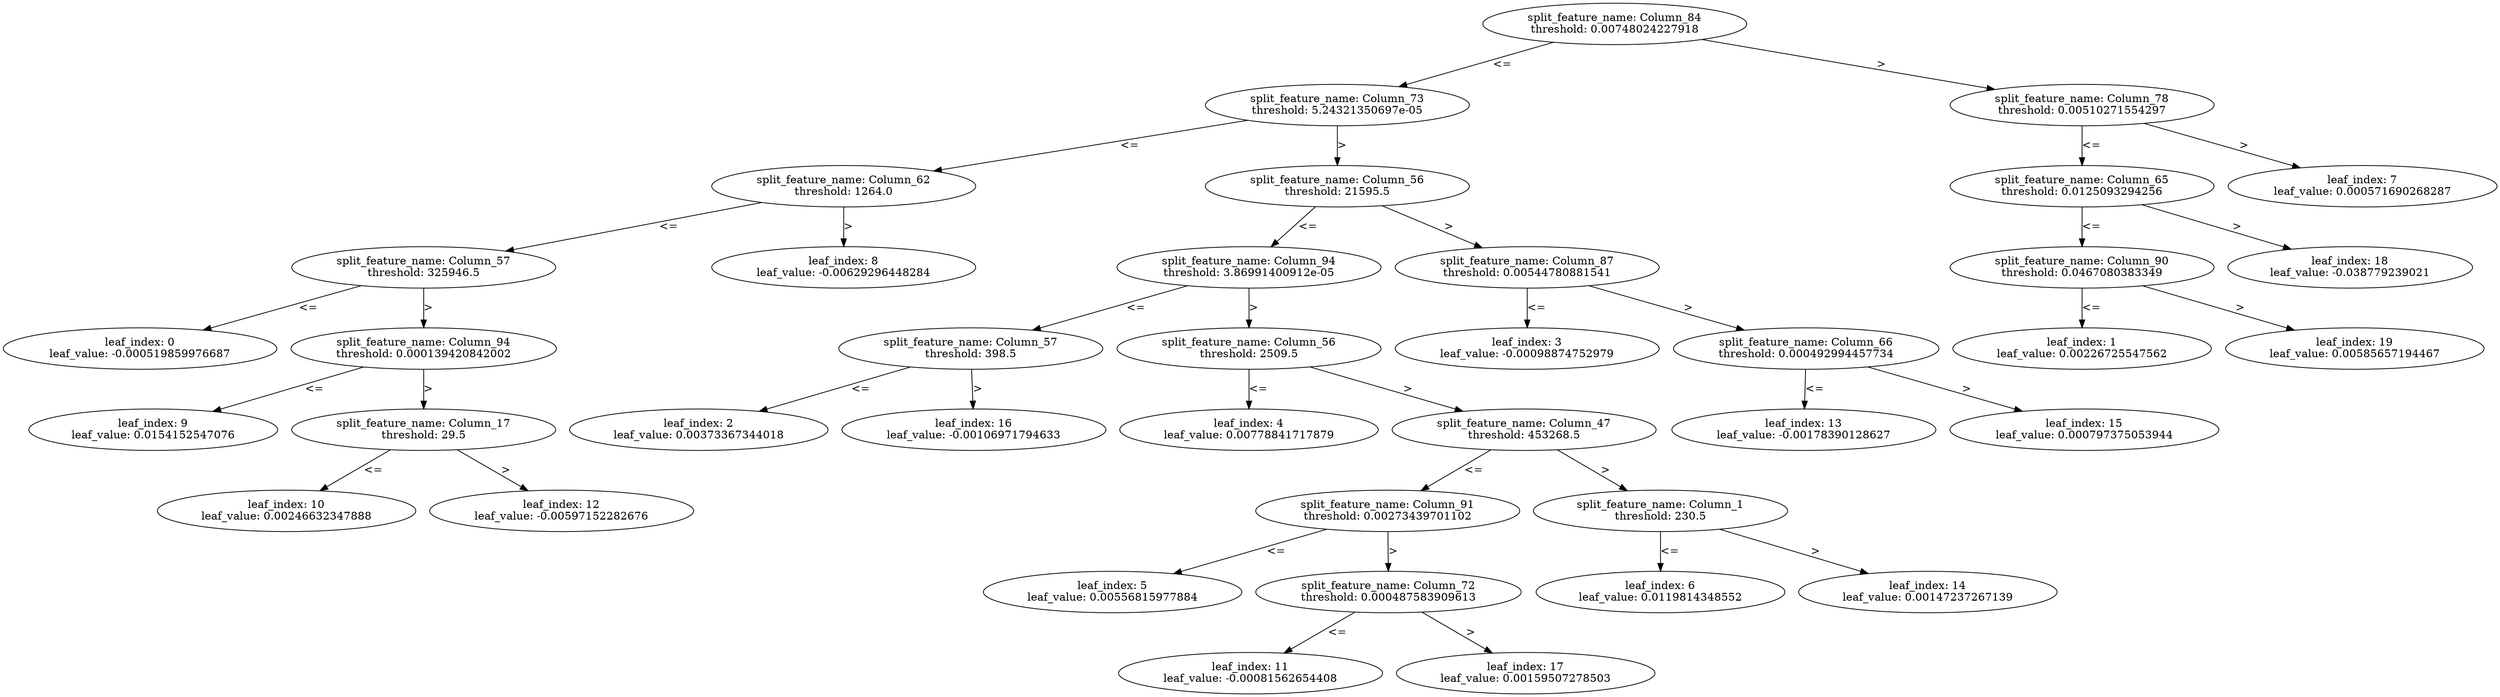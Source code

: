 digraph Tree91 {
	split0 [label="split_feature_name: Column_84\nthreshold: 0.00748024227918"]
	split1 [label="split_feature_name: Column_73\nthreshold: 5.24321350697e-05"]
	split7 [label="split_feature_name: Column_62\nthreshold: 1264.0"]
	split8 [label="split_feature_name: Column_57\nthreshold: 325946.5"]
	leaf0 [label="leaf_index: 0\nleaf_value: -0.000519859976687"]
	split8 -> leaf0 [label="<="]
	split9 [label="split_feature_name: Column_94\nthreshold: 0.000139420842002"]
	leaf9 [label="leaf_index: 9\nleaf_value: 0.0154152547076"]
	split9 -> leaf9 [label="<="]
	split11 [label="split_feature_name: Column_17\nthreshold: 29.5"]
	leaf10 [label="leaf_index: 10\nleaf_value: 0.00246632347888"]
	split11 -> leaf10 [label="<="]
	leaf12 [label="leaf_index: 12\nleaf_value: -0.00597152282676"]
	split11 -> leaf12 [label=">"]
	split9 -> split11 [label=">"]
	split8 -> split9 [label=">"]
	split7 -> split8 [label="<="]
	leaf8 [label="leaf_index: 8\nleaf_value: -0.00629296448284"]
	split7 -> leaf8 [label=">"]
	split1 -> split7 [label="<="]
	split2 [label="split_feature_name: Column_56\nthreshold: 21595.5"]
	split3 [label="split_feature_name: Column_94\nthreshold: 3.86991400912e-05"]
	split15 [label="split_feature_name: Column_57\nthreshold: 398.5"]
	leaf2 [label="leaf_index: 2\nleaf_value: 0.00373367344018"]
	split15 -> leaf2 [label="<="]
	leaf16 [label="leaf_index: 16\nleaf_value: -0.00106971794633"]
	split15 -> leaf16 [label=">"]
	split3 -> split15 [label="<="]
	split4 [label="split_feature_name: Column_56\nthreshold: 2509.5"]
	leaf4 [label="leaf_index: 4\nleaf_value: 0.00778841717879"]
	split4 -> leaf4 [label="<="]
	split5 [label="split_feature_name: Column_47\nthreshold: 453268.5"]
	split10 [label="split_feature_name: Column_91\nthreshold: 0.00273439701102"]
	leaf5 [label="leaf_index: 5\nleaf_value: 0.00556815977884"]
	split10 -> leaf5 [label="<="]
	split16 [label="split_feature_name: Column_72\nthreshold: 0.000487583909613"]
	leaf11 [label="leaf_index: 11\nleaf_value: -0.00081562654408"]
	split16 -> leaf11 [label="<="]
	leaf17 [label="leaf_index: 17\nleaf_value: 0.00159507278503"]
	split16 -> leaf17 [label=">"]
	split10 -> split16 [label=">"]
	split5 -> split10 [label="<="]
	split13 [label="split_feature_name: Column_1\nthreshold: 230.5"]
	leaf6 [label="leaf_index: 6\nleaf_value: 0.0119814348552"]
	split13 -> leaf6 [label="<="]
	leaf14 [label="leaf_index: 14\nleaf_value: 0.00147237267139"]
	split13 -> leaf14 [label=">"]
	split5 -> split13 [label=">"]
	split4 -> split5 [label=">"]
	split3 -> split4 [label=">"]
	split2 -> split3 [label="<="]
	split12 [label="split_feature_name: Column_87\nthreshold: 0.00544780881541"]
	leaf3 [label="leaf_index: 3\nleaf_value: -0.00098874752979"]
	split12 -> leaf3 [label="<="]
	split14 [label="split_feature_name: Column_66\nthreshold: 0.000492994457734"]
	leaf13 [label="leaf_index: 13\nleaf_value: -0.00178390128627"]
	split14 -> leaf13 [label="<="]
	leaf15 [label="leaf_index: 15\nleaf_value: 0.000797375053944"]
	split14 -> leaf15 [label=">"]
	split12 -> split14 [label=">"]
	split2 -> split12 [label=">"]
	split1 -> split2 [label=">"]
	split0 -> split1 [label="<="]
	split6 [label="split_feature_name: Column_78\nthreshold: 0.00510271554297"]
	split17 [label="split_feature_name: Column_65\nthreshold: 0.0125093294256"]
	split18 [label="split_feature_name: Column_90\nthreshold: 0.0467080383349"]
	leaf1 [label="leaf_index: 1\nleaf_value: 0.00226725547562"]
	split18 -> leaf1 [label="<="]
	leaf19 [label="leaf_index: 19\nleaf_value: 0.00585657194467"]
	split18 -> leaf19 [label=">"]
	split17 -> split18 [label="<="]
	leaf18 [label="leaf_index: 18\nleaf_value: -0.038779239021"]
	split17 -> leaf18 [label=">"]
	split6 -> split17 [label="<="]
	leaf7 [label="leaf_index: 7\nleaf_value: 0.000571690268287"]
	split6 -> leaf7 [label=">"]
	split0 -> split6 [label=">"]
}
